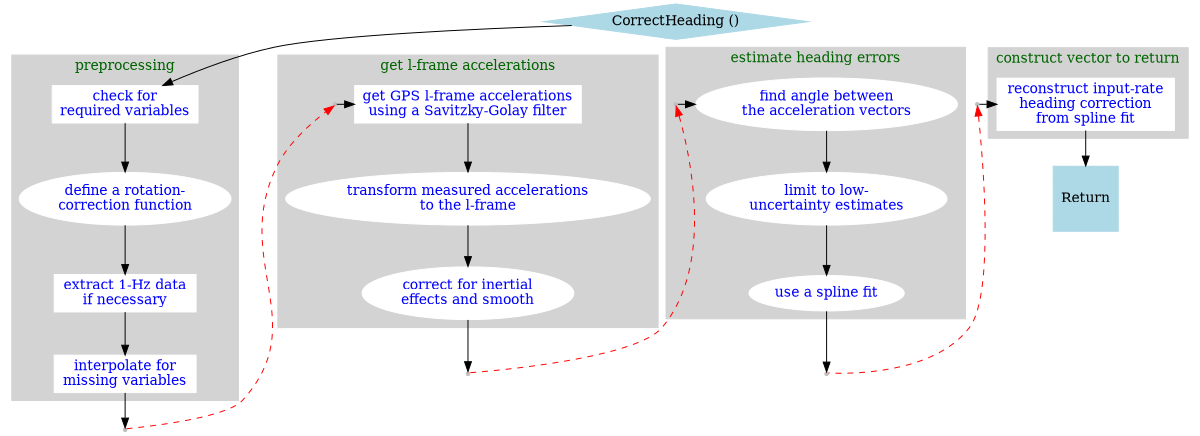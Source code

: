 digraph GPC {
  subgraph "cluster4" {
    node [style=filled, color=white, fontcolor=blue];
    style=filled;
    color=lightgrey;
    "check for\nrequired variables" -> "define a rotation-\ncorrection function" -> "extract 1-Hz data\nif necessary" -> "interpolate for\nmissing variables" [weight=9];
    fontcolor=darkgreen;
    label="preprocessing";
  }
  subgraph "cluster3" {
    node [style=filled,color=white,fontcolor=blue];
    style=filled;
    color=lightgrey;
    "(b)" -> "get GPS l-frame accelerations\nusing a Savitzky-Golay filter" [minlen="0.1", weight=20];
   "get GPS l-frame accelerations\nusing a Savitzky-Golay filter" -> "transform measured accelerations\nto the l-frame" -> "correct for inertial\neffects and smooth" [weight=20];
    fontcolor=darkgreen;
    label="get l-frame accelerations";
  }
  subgraph "cluster1" {
    node [style=filled,color=white,fontcolor=blue];
    style=filled;
    color=lightgrey;
    "reconstruct input-rate\nheading correction\nfrom spline fit" [weight=30];
    fontcolor=darkgreen;
    label="construct vector to return";
  }
    subgraph "cluster2" {
    node [style=filled,color=white,fontcolor=blue];
    style=filled;
    color=lightgrey;
    "(d)" -> "find angle between\nthe acceleration vectors" [minlen=0.1, weight=20]
    "find angle between\nthe acceleration vectors" -> "limit to low-\nuncertainty estimates" -> "use a spline fit" [weight=10];
    fontcolor=darkgreen;
    label="estimate heading errors";
  }
  size ="8,6";
   node [style=filled, color=lightblue];
  "CorrectHeading ()" [shape=Mdiamond];
  "Return" [shape=Msquare];
   node [style=filled, color=white];
   "(a)" [shape=point, color=gray, style="filled"]
   "(b)" [shape=point, color=gray, style="filled"]
   "(c)" [shape=point, color=gray, style="filled"]
   "(d)" [shape=point, color=gray, style="filled"]
   "(e)" [shape=point, color=gray, style="filled"]
   "(f)" [shape=point, color=gray, style="filled"]
  ## {rank=same;"check for\nrequired variables";"Savitzky-Golay filter\napplied to velocity errors";"construct high-\nrate variables\nby interpolation";}
  "get GPS l-frame accelerations\nusing a Savitzky-Golay filter" [shape=box, width=3];
  "reconstruct input-rate\nheading correction\nfrom spline fit" [shape=box,width=2.5];
  "check for\nrequired variables" [shape=box, width=2];
  "extract 1-Hz data\nif necessary" [shape=box, width=2];
  "interpolate for\nmissing variables" [shape=box, width=2];
  "CorrectHeading ()" -> "check for\nrequired variables" [weight=1];
  "CorrectHeading ()" -> "(d)" [style="invis",weight=19];
  "CorrectHeading ()" -> "(f)" [style="invis",weight=20];
  "(f)" ->  "reconstruct input-rate\nheading correction\nfrom spline fit" [minlen="0.1",weight=20];
  "CorrectHeading ()" -> "(b)" [style="invis",weight=18];
  # "interpolate for\nmissing variables" -> "construct high-\nrate variables\nby interpolation" [weight=1]
  "reconstruct input-rate\nheading correction\nfrom spline fit" -> "Return" [weight=20];
  "interpolate for\nmissing variables" -> "(a)" [weight=10];
  "use a spline fit" -> "(e)" [weight=10];
  "correct for inertial\neffects and smooth" -> "(c)" [weight=10];
  # "interpolate for\nmissing variables" -> "Return" [style='invis',weight=1];
  "(a)" -> "(b)" [style=dashed, color=red, weight=1];
  "(d)" -> "(c)" [style=dashed, dir=back,color=red,weight=0];
  "(f)" -> "(e)" [style=dashed, dir=back,color=red, weight=1];
  # "interpolate for\nmissing values" -> "Savitzky-Golay filter\napplied to velocity errors" [color=red, weight=0]
  # {rank = same; "check for\nrequired variables" "Savitzky-Golay filter\napplied to velocity errors" "construct high-\nrate variables\nby interpolation"}
}
